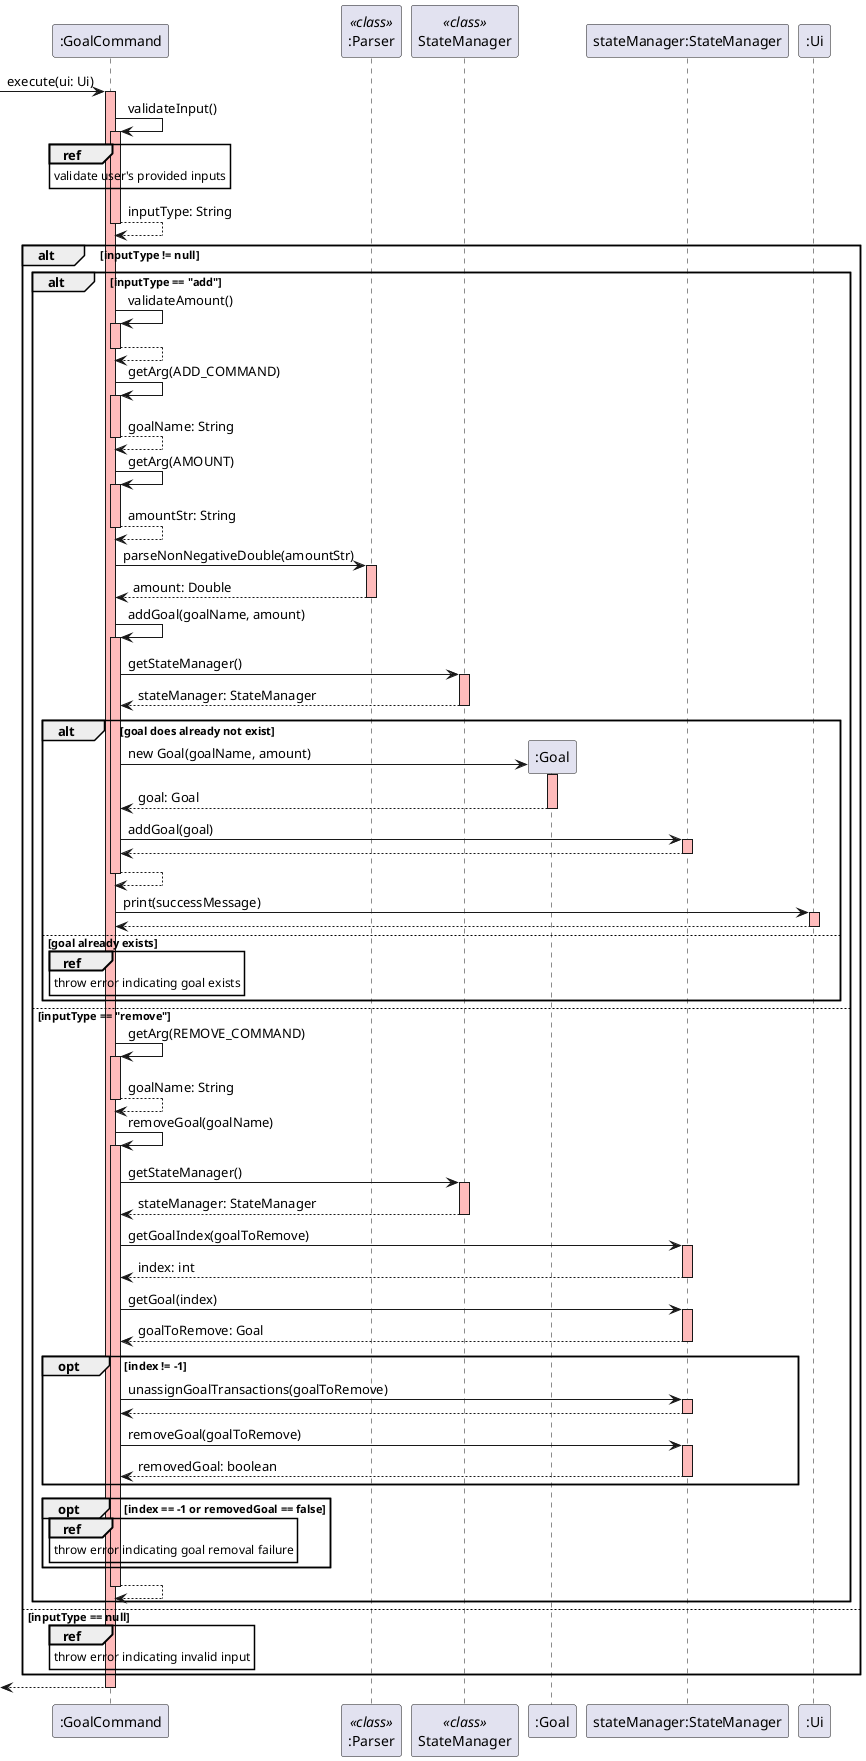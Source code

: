 @startuml
-> ":GoalCommand": execute(ui: Ui)
activate ":GoalCommand" #FFBBBB

":GoalCommand" -> ":GoalCommand": validateInput()
activate ":GoalCommand" #FFBBBB
ref over ":GoalCommand": validate user's provided inputs
":GoalCommand" --> ":GoalCommand": inputType: String
deactivate

alt inputType != null
    alt inputType == "add"
        ":GoalCommand" -> ":GoalCommand": validateAmount()
        activate ":GoalCommand" #FFBBBB
        ":GoalCommand" --> ":GoalCommand"
        deactivate
        ":GoalCommand" -> ":GoalCommand": getArg(ADD_COMMAND)
        activate ":GoalCommand" #FFBBBB
        ":GoalCommand" --> ":GoalCommand": goalName: String
        deactivate
        participant ":Parser" <<class>>
        ":GoalCommand" -> ":GoalCommand": getArg(AMOUNT)
        activate ":GoalCommand" #FFBBBB
        ":GoalCommand" --> ":GoalCommand": amountStr: String
        deactivate
        ":GoalCommand" -> ":Parser": parseNonNegativeDouble(amountStr)
        activate ":Parser" #FFBBBB
        ":Parser" --> ":GoalCommand": amount: Double
        deactivate

        ":GoalCommand" -> ":GoalCommand": addGoal(goalName, amount)
        activate ":GoalCommand" #FFBBBB
        participant "StateManager" <<class>>
        ":GoalCommand" -> "StateManager": getStateManager()
        activate "StateManager" #FFBBBB
        "StateManager" --> ":GoalCommand": stateManager: StateManager
        deactivate
        alt goal does already not exist
            create ":Goal"
            ":GoalCommand" -> ":Goal": new Goal(goalName, amount)
            activate ":Goal" #FFBBBB
            ":Goal" --> ":GoalCommand": goal: Goal
            deactivate
            ":GoalCommand" -> "stateManager:StateManager": addGoal(goal)
            activate "stateManager:StateManager" #FFBBBB
            "stateManager:StateManager" --> ":GoalCommand"
            deactivate
            ":GoalCommand" --> ":GoalCommand"
            deactivate
            ":GoalCommand" -> ":Ui": print(successMessage)
            activate ":Ui" #FFBBBB
            ":Ui" --> ":GoalCommand"
            deactivate
            else goal already exists
            ref over ":GoalCommand": throw error indicating goal exists
        end
    else inputType == "remove"
        ":GoalCommand" -> ":GoalCommand": getArg(REMOVE_COMMAND)
        activate ":GoalCommand" #FFBBBB
        ":GoalCommand" --> ":GoalCommand": goalName: String
        deactivate

        ":GoalCommand" -> ":GoalCommand": removeGoal(goalName)
        activate ":GoalCommand" #FFBBBB
        ":GoalCommand" -> "StateManager": getStateManager()
        activate "StateManager" #FFBBBB
        "StateManager" --> ":GoalCommand": stateManager: StateManager
        deactivate
       ":GoalCommand" -> "stateManager:StateManager": getGoalIndex(goalToRemove)
        activate "stateManager:StateManager" #FFBBBB
        "stateManager:StateManager" --> ":GoalCommand": index: int
        deactivate
        ":GoalCommand" -> "stateManager:StateManager": getGoal(index)
        activate "stateManager:StateManager" #FFBBBB
        "stateManager:StateManager" --> ":GoalCommand": goalToRemove: Goal
        deactivate
        opt index != -1
            ":GoalCommand" -> "stateManager:StateManager": unassignGoalTransactions(goalToRemove)
            activate "stateManager:StateManager" #FFBBBB
            "stateManager:StateManager" --> ":GoalCommand":
            deactivate
            ":GoalCommand" -> "stateManager:StateManager": removeGoal(goalToRemove)
            activate "stateManager:StateManager" #FFBBBB
            "stateManager:StateManager" --> ":GoalCommand": removedGoal: boolean
            deactivate
        end
        opt index == -1 or removedGoal == false
            ref over ":GoalCommand": throw error indicating goal removal failure
        end
        ":GoalCommand" --> ":GoalCommand"
        deactivate
    end
else inputType == null
    ref over ":GoalCommand": throw error indicating invalid input
end

<-- ":GoalCommand"
deactivate
@enduml